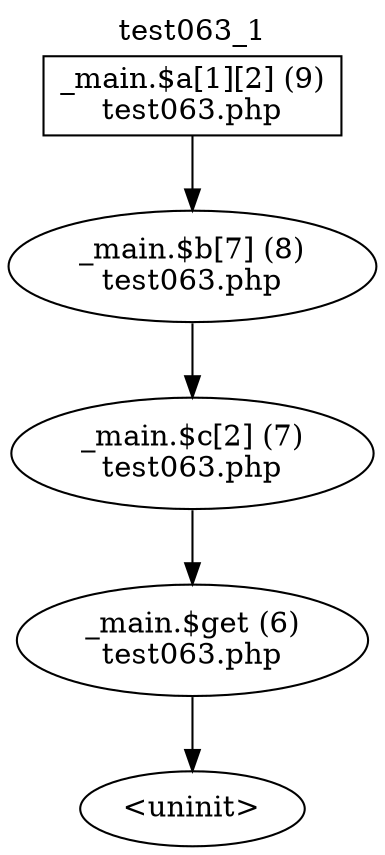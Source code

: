 digraph cfg {
  label="test063_1";
  labelloc=t;
  n1 [shape=box, label="_main.$a[1][2] (9)\ntest063.php"];
  n2 [shape=ellipse, label="_main.$b[7] (8)\ntest063.php"];
  n3 [shape=ellipse, label="_main.$c[2] (7)\ntest063.php"];
  n4 [shape=ellipse, label="_main.$get (6)\ntest063.php"];
  n5 [shape=ellipse, label="<uninit>"];
  n1 -> n2;
  n2 -> n3;
  n3 -> n4;
  n4 -> n5;
}
